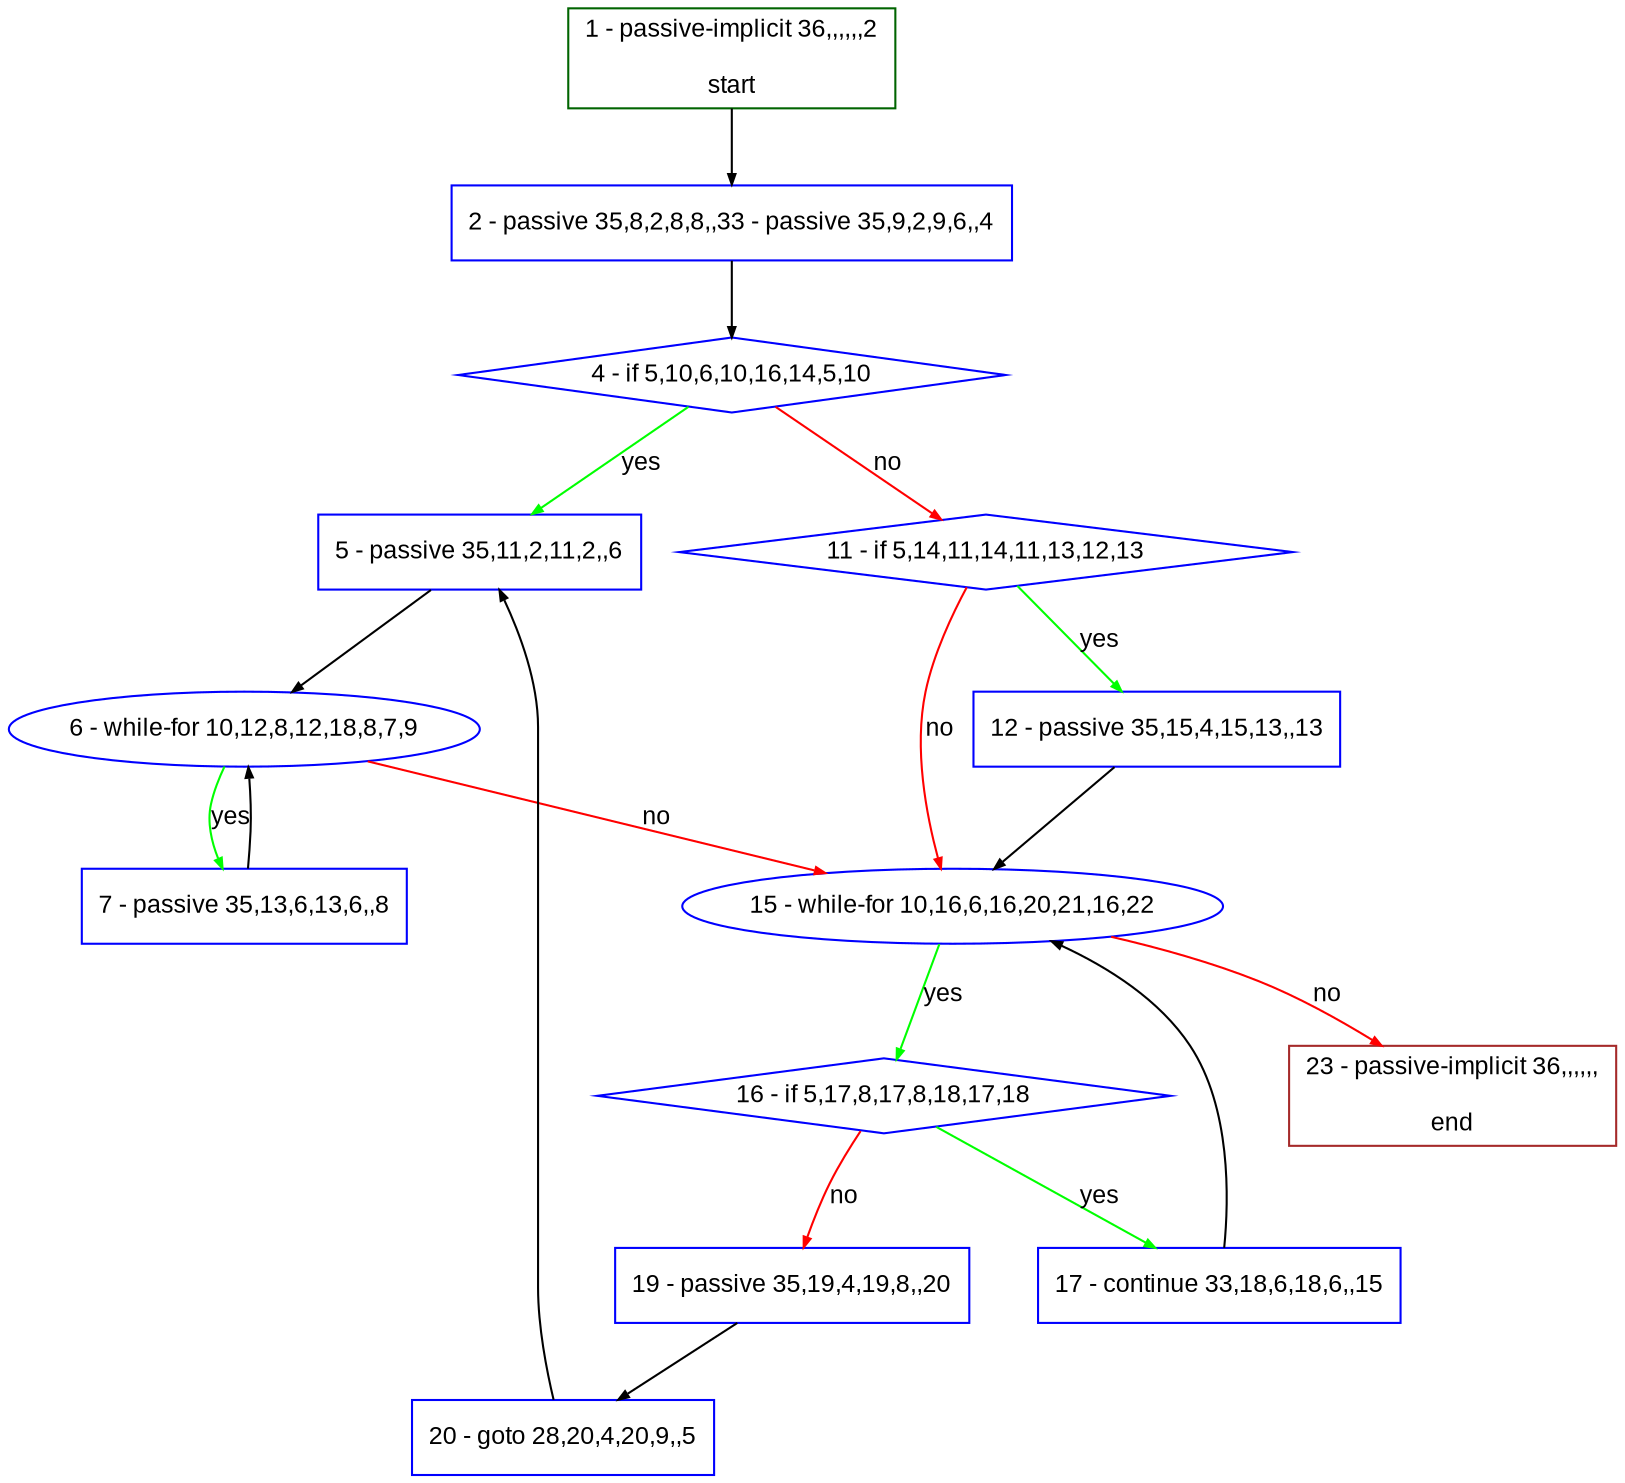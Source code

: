 digraph "" {
  graph [bgcolor="white", fillcolor="#FFFFCC", pack="true", packmode="clust", fontname="Arial", label="", fontsize="12", compound="true", style="rounded,filled"];
  node [node_initialized="no", fillcolor="white", fontname="Arial", label="", color="grey", fontsize="12", fixedsize="false", compound="true", shape="rectangle", style="filled"];
  edge [arrowtail="none", lhead="", fontcolor="black", fontname="Arial", label="", color="black", fontsize="12", arrowhead="normal", arrowsize="0.5", compound="true", ltail="", dir="forward"];
  __N1 [fillcolor="#ffffff", label="2 - passive 35,8,2,8,8,,33 - passive 35,9,2,9,6,,4", color="#0000ff", shape="box", style="filled"];
  __N2 [fillcolor="#ffffff", label="1 - passive-implicit 36,,,,,,2\n\nstart", color="#006400", shape="box", style="filled"];
  __N3 [fillcolor="#ffffff", label="4 - if 5,10,6,10,16,14,5,10", color="#0000ff", shape="diamond", style="filled"];
  __N4 [fillcolor="#ffffff", label="5 - passive 35,11,2,11,2,,6", color="#0000ff", shape="box", style="filled"];
  __N5 [fillcolor="#ffffff", label="11 - if 5,14,11,14,11,13,12,13", color="#0000ff", shape="diamond", style="filled"];
  __N6 [fillcolor="#ffffff", label="6 - while-for 10,12,8,12,18,8,7,9", color="#0000ff", shape="oval", style="filled"];
  __N7 [fillcolor="#ffffff", label="7 - passive 35,13,6,13,6,,8", color="#0000ff", shape="box", style="filled"];
  __N8 [fillcolor="#ffffff", label="15 - while-for 10,16,6,16,20,21,16,22", color="#0000ff", shape="oval", style="filled"];
  __N9 [fillcolor="#ffffff", label="12 - passive 35,15,4,15,13,,13", color="#0000ff", shape="box", style="filled"];
  __N10 [fillcolor="#ffffff", label="16 - if 5,17,8,17,8,18,17,18", color="#0000ff", shape="diamond", style="filled"];
  __N11 [fillcolor="#ffffff", label="23 - passive-implicit 36,,,,,,\n\nend", color="#a52a2a", shape="box", style="filled"];
  __N12 [fillcolor="#ffffff", label="17 - continue 33,18,6,18,6,,15", color="#0000ff", shape="box", style="filled"];
  __N13 [fillcolor="#ffffff", label="19 - passive 35,19,4,19,8,,20", color="#0000ff", shape="box", style="filled"];
  __N14 [fillcolor="#ffffff", label="20 - goto 28,20,4,20,9,,5", color="#0000ff", shape="box", style="filled"];
  __N2 -> __N1 [arrowtail="none", color="#000000", label="", arrowhead="normal", dir="forward"];
  __N1 -> __N3 [arrowtail="none", color="#000000", label="", arrowhead="normal", dir="forward"];
  __N3 -> __N4 [arrowtail="none", color="#00ff00", label="yes", arrowhead="normal", dir="forward"];
  __N3 -> __N5 [arrowtail="none", color="#ff0000", label="no", arrowhead="normal", dir="forward"];
  __N4 -> __N6 [arrowtail="none", color="#000000", label="", arrowhead="normal", dir="forward"];
  __N6 -> __N7 [arrowtail="none", color="#00ff00", label="yes", arrowhead="normal", dir="forward"];
  __N7 -> __N6 [arrowtail="none", color="#000000", label="", arrowhead="normal", dir="forward"];
  __N6 -> __N8 [arrowtail="none", color="#ff0000", label="no", arrowhead="normal", dir="forward"];
  __N5 -> __N9 [arrowtail="none", color="#00ff00", label="yes", arrowhead="normal", dir="forward"];
  __N5 -> __N8 [arrowtail="none", color="#ff0000", label="no", arrowhead="normal", dir="forward"];
  __N9 -> __N8 [arrowtail="none", color="#000000", label="", arrowhead="normal", dir="forward"];
  __N8 -> __N10 [arrowtail="none", color="#00ff00", label="yes", arrowhead="normal", dir="forward"];
  __N8 -> __N11 [arrowtail="none", color="#ff0000", label="no", arrowhead="normal", dir="forward"];
  __N10 -> __N12 [arrowtail="none", color="#00ff00", label="yes", arrowhead="normal", dir="forward"];
  __N10 -> __N13 [arrowtail="none", color="#ff0000", label="no", arrowhead="normal", dir="forward"];
  __N12 -> __N8 [arrowtail="none", color="#000000", label="", arrowhead="normal", dir="forward"];
  __N13 -> __N14 [arrowtail="none", color="#000000", label="", arrowhead="normal", dir="forward"];
  __N14 -> __N4 [arrowtail="none", color="#000000", label="", arrowhead="normal", dir="forward"];
}
